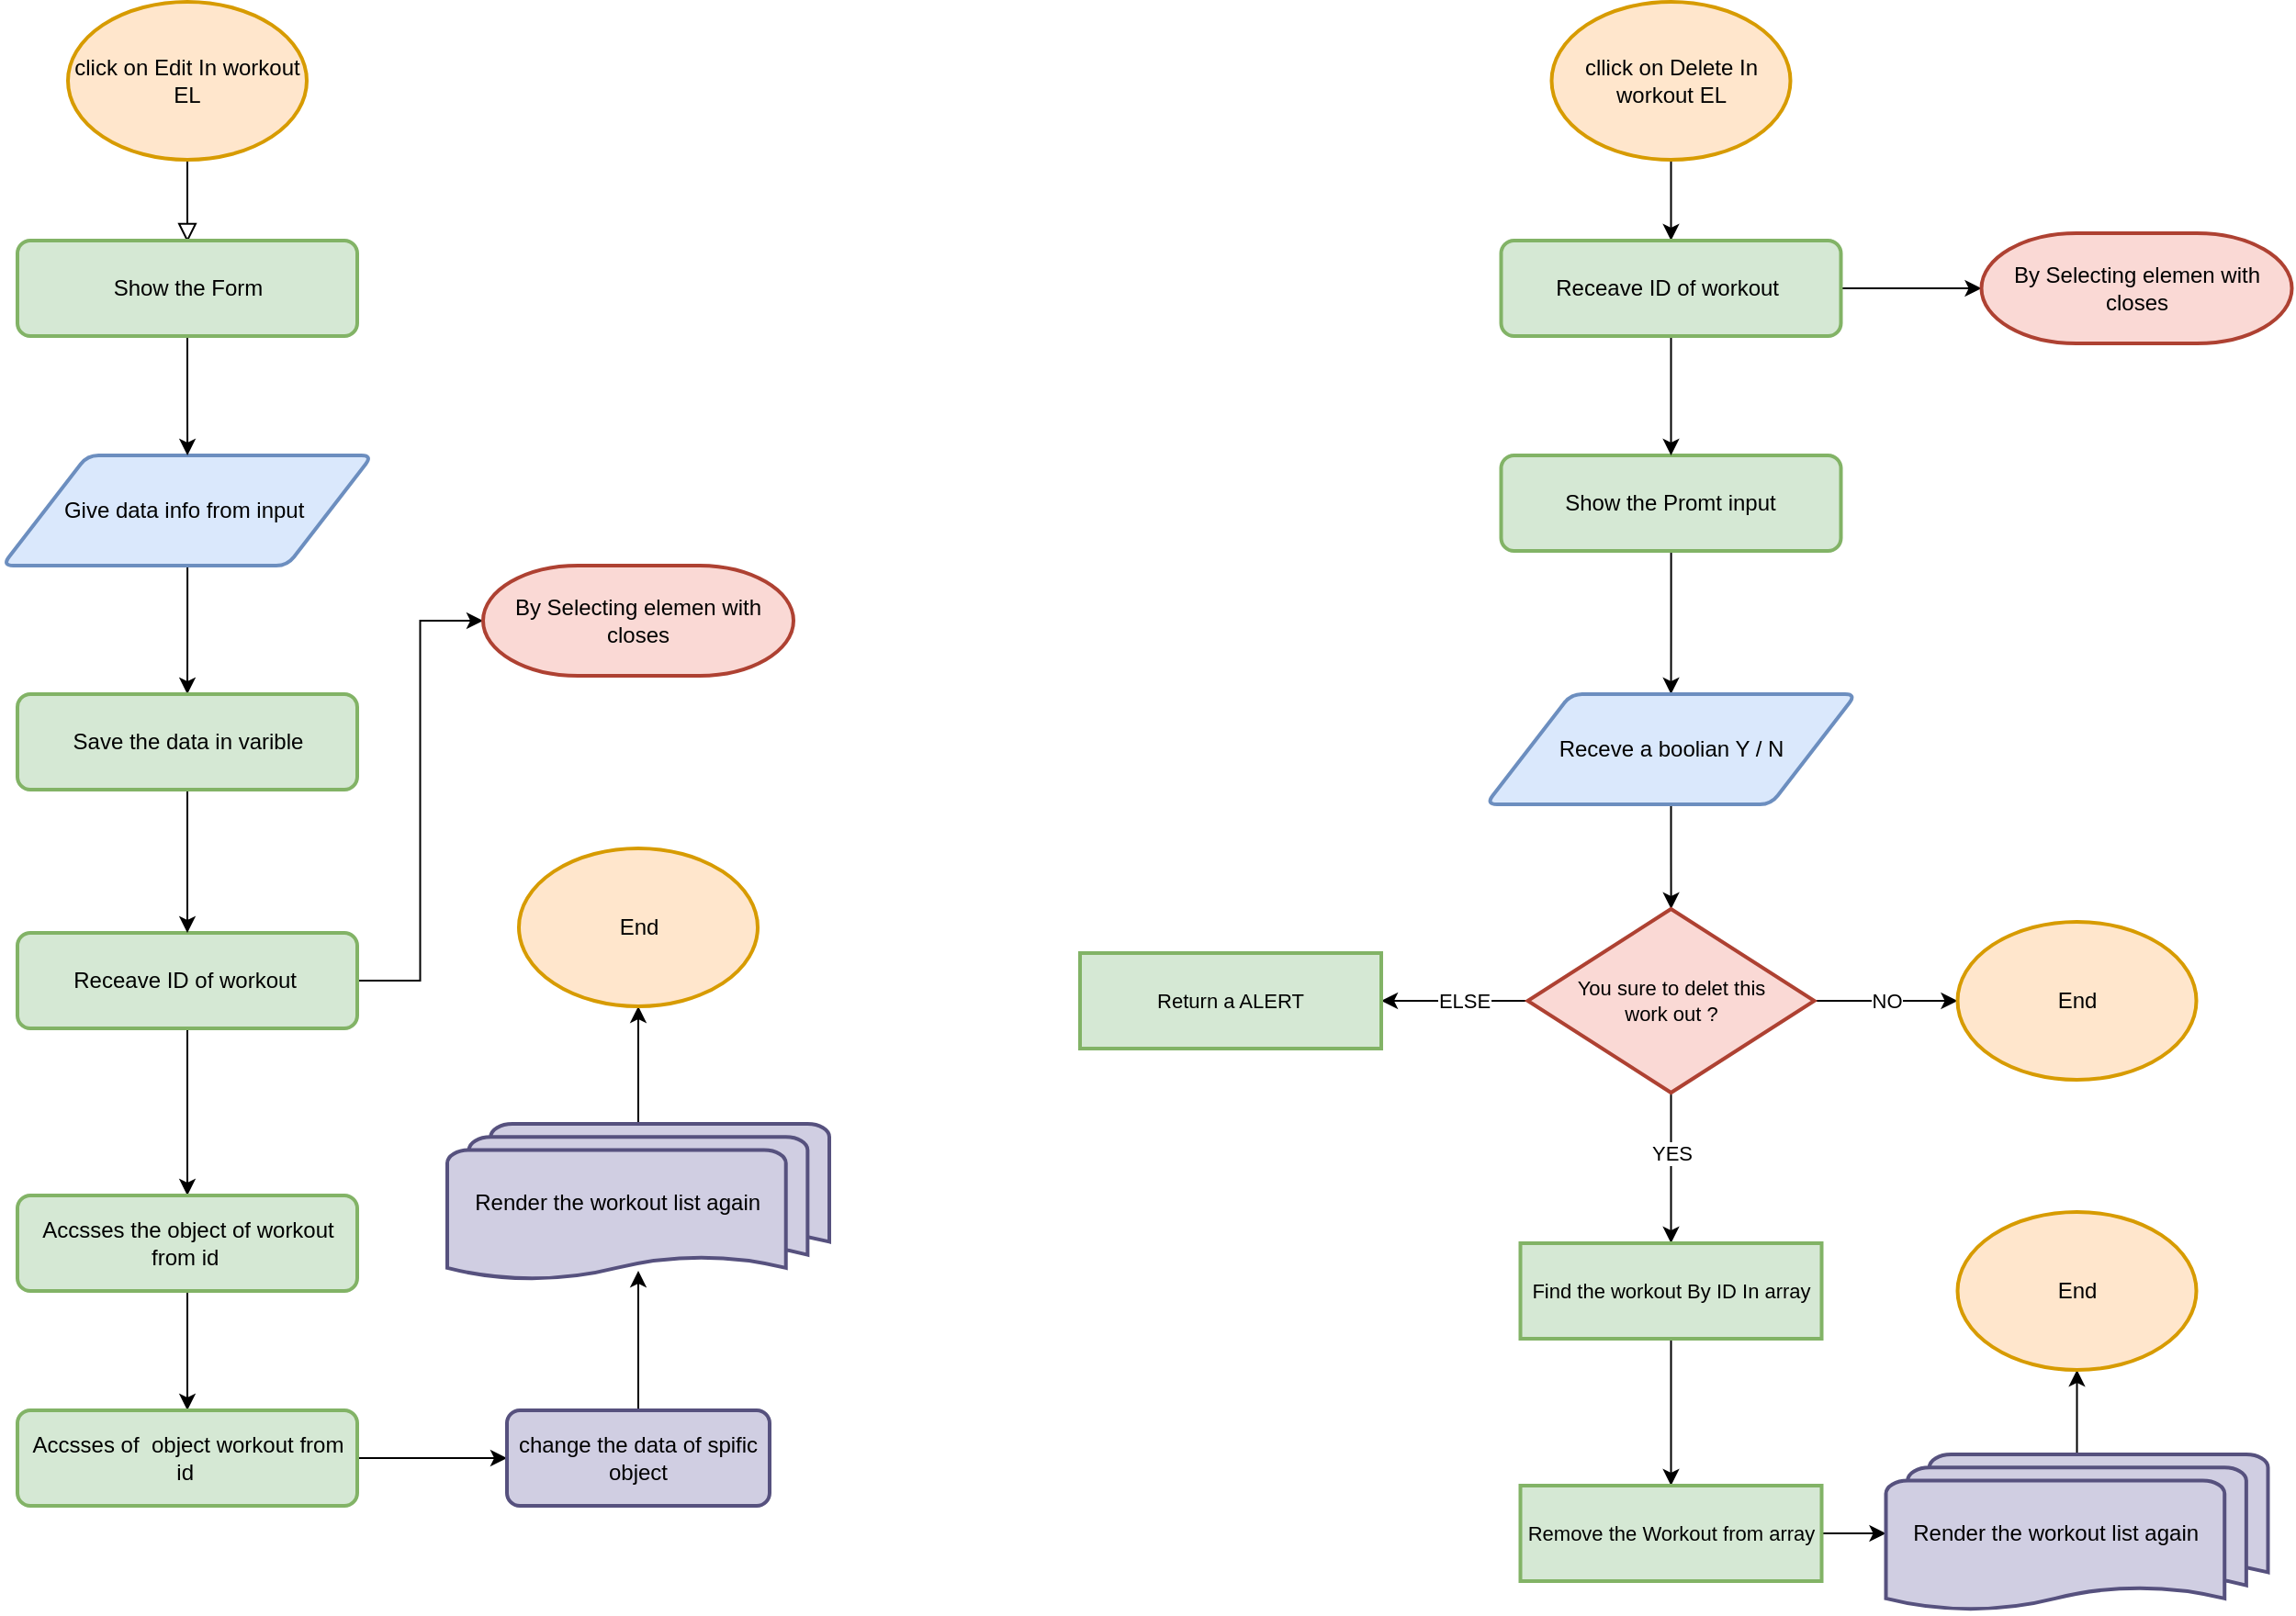 <mxfile version="21.6.1" type="device">
  <diagram id="C5RBs43oDa-KdzZeNtuy" name="Page-1">
    <mxGraphModel dx="1615" dy="955" grid="1" gridSize="13" guides="1" tooltips="1" connect="1" arrows="1" fold="1" page="1" pageScale="1" pageWidth="1500" pageHeight="1000" math="0" shadow="0">
      <root>
        <mxCell id="WIyWlLk6GJQsqaUBKTNV-0" />
        <mxCell id="WIyWlLk6GJQsqaUBKTNV-1" parent="WIyWlLk6GJQsqaUBKTNV-0" />
        <mxCell id="WIyWlLk6GJQsqaUBKTNV-2" value="" style="rounded=0;html=1;jettySize=auto;orthogonalLoop=1;fontSize=11;endArrow=block;endFill=0;endSize=8;strokeWidth=1;shadow=0;labelBackgroundColor=none;edgeStyle=orthogonalEdgeStyle;" parent="WIyWlLk6GJQsqaUBKTNV-1" edge="1">
          <mxGeometry relative="1" as="geometry">
            <mxPoint x="307" y="120" as="sourcePoint" />
            <mxPoint x="307" y="170" as="targetPoint" />
          </mxGeometry>
        </mxCell>
        <mxCell id="MDiRmu7Jy7xwaMgHwh0o-1" value="click on Edit In workout EL" style="strokeWidth=2;html=1;shape=mxgraph.flowchart.start_1;whiteSpace=wrap;fillColor=#ffe6cc;strokeColor=#d79b00;" vertex="1" parent="WIyWlLk6GJQsqaUBKTNV-1">
          <mxGeometry x="242" y="39" width="130" height="86" as="geometry" />
        </mxCell>
        <mxCell id="MDiRmu7Jy7xwaMgHwh0o-17" value="" style="edgeStyle=orthogonalEdgeStyle;rounded=0;orthogonalLoop=1;jettySize=auto;html=1;" edge="1" parent="WIyWlLk6GJQsqaUBKTNV-1" source="MDiRmu7Jy7xwaMgHwh0o-2" target="MDiRmu7Jy7xwaMgHwh0o-16">
          <mxGeometry relative="1" as="geometry" />
        </mxCell>
        <mxCell id="MDiRmu7Jy7xwaMgHwh0o-2" value="Give data info from input&amp;nbsp;" style="shape=parallelogram;html=1;strokeWidth=2;perimeter=parallelogramPerimeter;whiteSpace=wrap;rounded=1;arcSize=12;size=0.23;fillColor=#dae8fc;strokeColor=#6c8ebf;" vertex="1" parent="WIyWlLk6GJQsqaUBKTNV-1">
          <mxGeometry x="206.25" y="286" width="201.5" height="60" as="geometry" />
        </mxCell>
        <mxCell id="MDiRmu7Jy7xwaMgHwh0o-7" value="" style="edgeStyle=orthogonalEdgeStyle;rounded=0;orthogonalLoop=1;jettySize=auto;html=1;" edge="1" parent="WIyWlLk6GJQsqaUBKTNV-1" source="MDiRmu7Jy7xwaMgHwh0o-3" target="MDiRmu7Jy7xwaMgHwh0o-5">
          <mxGeometry relative="1" as="geometry" />
        </mxCell>
        <mxCell id="MDiRmu7Jy7xwaMgHwh0o-35" style="edgeStyle=orthogonalEdgeStyle;shape=connector;rounded=0;orthogonalLoop=1;jettySize=auto;html=1;entryX=0;entryY=0.5;entryDx=0;entryDy=0;entryPerimeter=0;labelBackgroundColor=default;strokeColor=default;fontFamily=Helvetica;fontSize=11;fontColor=default;endArrow=classic;" edge="1" parent="WIyWlLk6GJQsqaUBKTNV-1" source="MDiRmu7Jy7xwaMgHwh0o-3" target="MDiRmu7Jy7xwaMgHwh0o-22">
          <mxGeometry relative="1" as="geometry" />
        </mxCell>
        <mxCell id="MDiRmu7Jy7xwaMgHwh0o-3" value="Receave ID of workout&amp;nbsp;" style="rounded=1;whiteSpace=wrap;html=1;absoluteArcSize=1;arcSize=14;strokeWidth=2;fillColor=#d5e8d4;strokeColor=#82b366;" vertex="1" parent="WIyWlLk6GJQsqaUBKTNV-1">
          <mxGeometry x="214.5" y="546" width="185" height="52" as="geometry" />
        </mxCell>
        <mxCell id="MDiRmu7Jy7xwaMgHwh0o-12" value="" style="edgeStyle=orthogonalEdgeStyle;rounded=0;orthogonalLoop=1;jettySize=auto;html=1;" edge="1" parent="WIyWlLk6GJQsqaUBKTNV-1" source="MDiRmu7Jy7xwaMgHwh0o-5" target="MDiRmu7Jy7xwaMgHwh0o-11">
          <mxGeometry relative="1" as="geometry" />
        </mxCell>
        <mxCell id="MDiRmu7Jy7xwaMgHwh0o-5" value="Accsses the object of workout from id&amp;nbsp;" style="rounded=1;whiteSpace=wrap;html=1;absoluteArcSize=1;arcSize=14;strokeWidth=2;fillColor=#d5e8d4;strokeColor=#82b366;" vertex="1" parent="WIyWlLk6GJQsqaUBKTNV-1">
          <mxGeometry x="214.5" y="689" width="185" height="52" as="geometry" />
        </mxCell>
        <mxCell id="MDiRmu7Jy7xwaMgHwh0o-9" style="edgeStyle=orthogonalEdgeStyle;rounded=0;orthogonalLoop=1;jettySize=auto;html=1;exitX=0.5;exitY=1;exitDx=0;exitDy=0;" edge="1" parent="WIyWlLk6GJQsqaUBKTNV-1" source="MDiRmu7Jy7xwaMgHwh0o-5" target="MDiRmu7Jy7xwaMgHwh0o-5">
          <mxGeometry relative="1" as="geometry" />
        </mxCell>
        <mxCell id="MDiRmu7Jy7xwaMgHwh0o-25" value="" style="edgeStyle=orthogonalEdgeStyle;rounded=0;orthogonalLoop=1;jettySize=auto;html=1;" edge="1" parent="WIyWlLk6GJQsqaUBKTNV-1" source="MDiRmu7Jy7xwaMgHwh0o-11" target="MDiRmu7Jy7xwaMgHwh0o-24">
          <mxGeometry relative="1" as="geometry" />
        </mxCell>
        <mxCell id="MDiRmu7Jy7xwaMgHwh0o-11" value="Accsses of&amp;nbsp; object workout from id&amp;nbsp;" style="rounded=1;whiteSpace=wrap;html=1;absoluteArcSize=1;arcSize=14;strokeWidth=2;fillColor=#d5e8d4;strokeColor=#82b366;" vertex="1" parent="WIyWlLk6GJQsqaUBKTNV-1">
          <mxGeometry x="214.5" y="806" width="185" height="52" as="geometry" />
        </mxCell>
        <mxCell id="MDiRmu7Jy7xwaMgHwh0o-14" value="" style="edgeStyle=orthogonalEdgeStyle;rounded=0;orthogonalLoop=1;jettySize=auto;html=1;" edge="1" parent="WIyWlLk6GJQsqaUBKTNV-1" source="MDiRmu7Jy7xwaMgHwh0o-13" target="MDiRmu7Jy7xwaMgHwh0o-2">
          <mxGeometry relative="1" as="geometry" />
        </mxCell>
        <mxCell id="MDiRmu7Jy7xwaMgHwh0o-13" value="Show the Form" style="rounded=1;whiteSpace=wrap;html=1;absoluteArcSize=1;arcSize=14;strokeWidth=2;fillColor=#d5e8d4;strokeColor=#82b366;" vertex="1" parent="WIyWlLk6GJQsqaUBKTNV-1">
          <mxGeometry x="214.5" y="169" width="185" height="52" as="geometry" />
        </mxCell>
        <mxCell id="MDiRmu7Jy7xwaMgHwh0o-18" value="" style="edgeStyle=orthogonalEdgeStyle;rounded=0;orthogonalLoop=1;jettySize=auto;html=1;" edge="1" parent="WIyWlLk6GJQsqaUBKTNV-1" source="MDiRmu7Jy7xwaMgHwh0o-16" target="MDiRmu7Jy7xwaMgHwh0o-3">
          <mxGeometry relative="1" as="geometry" />
        </mxCell>
        <mxCell id="MDiRmu7Jy7xwaMgHwh0o-16" value="Save the data in varible" style="rounded=1;whiteSpace=wrap;html=1;absoluteArcSize=1;arcSize=14;strokeWidth=2;fillColor=#d5e8d4;strokeColor=#82b366;" vertex="1" parent="WIyWlLk6GJQsqaUBKTNV-1">
          <mxGeometry x="214.5" y="416" width="185" height="52" as="geometry" />
        </mxCell>
        <mxCell id="MDiRmu7Jy7xwaMgHwh0o-22" value="By Selecting elemen with closes" style="strokeWidth=2;html=1;shape=mxgraph.flowchart.terminator;whiteSpace=wrap;fillColor=#fad9d5;strokeColor=#ae4132;" vertex="1" parent="WIyWlLk6GJQsqaUBKTNV-1">
          <mxGeometry x="468" y="346" width="169" height="60" as="geometry" />
        </mxCell>
        <mxCell id="MDiRmu7Jy7xwaMgHwh0o-28" value="" style="edgeStyle=orthogonalEdgeStyle;rounded=0;orthogonalLoop=1;jettySize=auto;html=1;" edge="1" parent="WIyWlLk6GJQsqaUBKTNV-1" source="MDiRmu7Jy7xwaMgHwh0o-24">
          <mxGeometry relative="1" as="geometry">
            <mxPoint x="552.5" y="730" as="targetPoint" />
          </mxGeometry>
        </mxCell>
        <mxCell id="MDiRmu7Jy7xwaMgHwh0o-24" value="change the data of spific object" style="rounded=1;whiteSpace=wrap;html=1;absoluteArcSize=1;arcSize=14;strokeWidth=2;fillColor=#d0cee2;strokeColor=#56517e;" vertex="1" parent="WIyWlLk6GJQsqaUBKTNV-1">
          <mxGeometry x="481" y="806" width="143" height="52" as="geometry" />
        </mxCell>
        <mxCell id="MDiRmu7Jy7xwaMgHwh0o-38" value="" style="edgeStyle=orthogonalEdgeStyle;shape=connector;rounded=0;orthogonalLoop=1;jettySize=auto;html=1;labelBackgroundColor=default;strokeColor=default;fontFamily=Helvetica;fontSize=11;fontColor=default;endArrow=classic;" edge="1" parent="WIyWlLk6GJQsqaUBKTNV-1" source="MDiRmu7Jy7xwaMgHwh0o-29" target="MDiRmu7Jy7xwaMgHwh0o-37">
          <mxGeometry relative="1" as="geometry" />
        </mxCell>
        <mxCell id="MDiRmu7Jy7xwaMgHwh0o-29" value="Render the workout list again&amp;nbsp; &amp;nbsp; &amp;nbsp; &amp;nbsp;" style="strokeWidth=2;html=1;shape=mxgraph.flowchart.multi-document;whiteSpace=wrap;fillColor=#d0cee2;strokeColor=#56517e;" vertex="1" parent="WIyWlLk6GJQsqaUBKTNV-1">
          <mxGeometry x="448.5" y="650" width="208" height="86" as="geometry" />
        </mxCell>
        <mxCell id="MDiRmu7Jy7xwaMgHwh0o-37" value="End" style="strokeWidth=2;html=1;shape=mxgraph.flowchart.start_1;whiteSpace=wrap;fillColor=#ffe6cc;strokeColor=#d79b00;" vertex="1" parent="WIyWlLk6GJQsqaUBKTNV-1">
          <mxGeometry x="487.5" y="500" width="130" height="86" as="geometry" />
        </mxCell>
        <mxCell id="MDiRmu7Jy7xwaMgHwh0o-54" value="" style="edgeStyle=orthogonalEdgeStyle;shape=connector;rounded=0;orthogonalLoop=1;jettySize=auto;html=1;labelBackgroundColor=default;strokeColor=default;fontFamily=Helvetica;fontSize=11;fontColor=default;endArrow=classic;" edge="1" parent="WIyWlLk6GJQsqaUBKTNV-1" source="MDiRmu7Jy7xwaMgHwh0o-39" target="MDiRmu7Jy7xwaMgHwh0o-53">
          <mxGeometry relative="1" as="geometry" />
        </mxCell>
        <mxCell id="MDiRmu7Jy7xwaMgHwh0o-39" value="cllick on Delete In workout EL" style="strokeWidth=2;html=1;shape=mxgraph.flowchart.start_1;whiteSpace=wrap;fillColor=#ffe6cc;strokeColor=#d79b00;" vertex="1" parent="WIyWlLk6GJQsqaUBKTNV-1">
          <mxGeometry x="1049.75" y="39" width="130" height="86" as="geometry" />
        </mxCell>
        <mxCell id="MDiRmu7Jy7xwaMgHwh0o-43" value="" style="edgeStyle=orthogonalEdgeStyle;shape=connector;rounded=0;orthogonalLoop=1;jettySize=auto;html=1;labelBackgroundColor=default;strokeColor=default;fontFamily=Helvetica;fontSize=11;fontColor=default;endArrow=classic;" edge="1" parent="WIyWlLk6GJQsqaUBKTNV-1" source="MDiRmu7Jy7xwaMgHwh0o-40" target="MDiRmu7Jy7xwaMgHwh0o-42">
          <mxGeometry relative="1" as="geometry" />
        </mxCell>
        <mxCell id="MDiRmu7Jy7xwaMgHwh0o-40" value="Show the Promt input" style="rounded=1;whiteSpace=wrap;html=1;absoluteArcSize=1;arcSize=14;strokeWidth=2;fillColor=#d5e8d4;strokeColor=#82b366;" vertex="1" parent="WIyWlLk6GJQsqaUBKTNV-1">
          <mxGeometry x="1022.25" y="286" width="185" height="52" as="geometry" />
        </mxCell>
        <mxCell id="MDiRmu7Jy7xwaMgHwh0o-45" value="" style="edgeStyle=orthogonalEdgeStyle;shape=connector;rounded=0;orthogonalLoop=1;jettySize=auto;html=1;labelBackgroundColor=default;strokeColor=default;fontFamily=Helvetica;fontSize=11;fontColor=default;endArrow=classic;" edge="1" parent="WIyWlLk6GJQsqaUBKTNV-1" source="MDiRmu7Jy7xwaMgHwh0o-42" target="MDiRmu7Jy7xwaMgHwh0o-44">
          <mxGeometry relative="1" as="geometry" />
        </mxCell>
        <mxCell id="MDiRmu7Jy7xwaMgHwh0o-42" value="Receve a boolian Y / N" style="shape=parallelogram;html=1;strokeWidth=2;perimeter=parallelogramPerimeter;whiteSpace=wrap;rounded=1;arcSize=12;size=0.23;fillColor=#dae8fc;strokeColor=#6c8ebf;" vertex="1" parent="WIyWlLk6GJQsqaUBKTNV-1">
          <mxGeometry x="1014" y="416" width="201.5" height="60" as="geometry" />
        </mxCell>
        <mxCell id="MDiRmu7Jy7xwaMgHwh0o-48" value="" style="edgeStyle=orthogonalEdgeStyle;shape=connector;rounded=0;orthogonalLoop=1;jettySize=auto;html=1;labelBackgroundColor=default;strokeColor=default;fontFamily=Helvetica;fontSize=11;fontColor=default;endArrow=classic;" edge="1" parent="WIyWlLk6GJQsqaUBKTNV-1" source="MDiRmu7Jy7xwaMgHwh0o-44" target="MDiRmu7Jy7xwaMgHwh0o-47">
          <mxGeometry relative="1" as="geometry" />
        </mxCell>
        <mxCell id="MDiRmu7Jy7xwaMgHwh0o-49" value="NO" style="edgeLabel;html=1;align=center;verticalAlign=middle;resizable=0;points=[];fontSize=11;fontFamily=Helvetica;fontColor=default;" vertex="1" connectable="0" parent="MDiRmu7Jy7xwaMgHwh0o-48">
          <mxGeometry x="0.324" y="-1" relative="1" as="geometry">
            <mxPoint x="-13" y="-1" as="offset" />
          </mxGeometry>
        </mxCell>
        <mxCell id="MDiRmu7Jy7xwaMgHwh0o-51" value="" style="edgeStyle=orthogonalEdgeStyle;shape=connector;rounded=0;orthogonalLoop=1;jettySize=auto;html=1;labelBackgroundColor=default;strokeColor=default;fontFamily=Helvetica;fontSize=11;fontColor=default;endArrow=classic;" edge="1" parent="WIyWlLk6GJQsqaUBKTNV-1" source="MDiRmu7Jy7xwaMgHwh0o-44" target="MDiRmu7Jy7xwaMgHwh0o-50">
          <mxGeometry relative="1" as="geometry" />
        </mxCell>
        <mxCell id="MDiRmu7Jy7xwaMgHwh0o-52" value="YES" style="edgeLabel;html=1;align=center;verticalAlign=middle;resizable=0;points=[];fontSize=11;fontFamily=Helvetica;fontColor=default;" vertex="1" connectable="0" parent="MDiRmu7Jy7xwaMgHwh0o-51">
          <mxGeometry x="-0.198" relative="1" as="geometry">
            <mxPoint as="offset" />
          </mxGeometry>
        </mxCell>
        <mxCell id="MDiRmu7Jy7xwaMgHwh0o-66" value="" style="edgeStyle=orthogonalEdgeStyle;shape=connector;rounded=0;orthogonalLoop=1;jettySize=auto;html=1;labelBackgroundColor=default;strokeColor=default;fontFamily=Helvetica;fontSize=11;fontColor=default;endArrow=classic;" edge="1" parent="WIyWlLk6GJQsqaUBKTNV-1" source="MDiRmu7Jy7xwaMgHwh0o-44" target="MDiRmu7Jy7xwaMgHwh0o-65">
          <mxGeometry relative="1" as="geometry" />
        </mxCell>
        <mxCell id="MDiRmu7Jy7xwaMgHwh0o-67" value="ELSE" style="edgeLabel;html=1;align=center;verticalAlign=middle;resizable=0;points=[];fontSize=11;fontFamily=Helvetica;fontColor=default;" vertex="1" connectable="0" parent="MDiRmu7Jy7xwaMgHwh0o-66">
          <mxGeometry x="-0.11" relative="1" as="geometry">
            <mxPoint as="offset" />
          </mxGeometry>
        </mxCell>
        <mxCell id="MDiRmu7Jy7xwaMgHwh0o-44" value="You sure to delet this &lt;br&gt;work out ?" style="strokeWidth=2;html=1;shape=mxgraph.flowchart.decision;whiteSpace=wrap;fontFamily=Helvetica;fontSize=11;fillColor=#fad9d5;strokeColor=#ae4132;" vertex="1" parent="WIyWlLk6GJQsqaUBKTNV-1">
          <mxGeometry x="1036.75" y="533" width="156" height="100" as="geometry" />
        </mxCell>
        <mxCell id="MDiRmu7Jy7xwaMgHwh0o-47" value="End" style="strokeWidth=2;html=1;shape=mxgraph.flowchart.start_1;whiteSpace=wrap;fillColor=#ffe6cc;strokeColor=#d79b00;" vertex="1" parent="WIyWlLk6GJQsqaUBKTNV-1">
          <mxGeometry x="1270.75" y="540" width="130" height="86" as="geometry" />
        </mxCell>
        <mxCell id="MDiRmu7Jy7xwaMgHwh0o-60" value="" style="edgeStyle=orthogonalEdgeStyle;shape=connector;rounded=0;orthogonalLoop=1;jettySize=auto;html=1;labelBackgroundColor=default;strokeColor=default;fontFamily=Helvetica;fontSize=11;fontColor=default;endArrow=classic;" edge="1" parent="WIyWlLk6GJQsqaUBKTNV-1" source="MDiRmu7Jy7xwaMgHwh0o-50" target="MDiRmu7Jy7xwaMgHwh0o-59">
          <mxGeometry relative="1" as="geometry" />
        </mxCell>
        <mxCell id="MDiRmu7Jy7xwaMgHwh0o-50" value="Find the workout By ID In array" style="whiteSpace=wrap;html=1;fontSize=11;fillColor=#d5e8d4;strokeColor=#82b366;strokeWidth=2;" vertex="1" parent="WIyWlLk6GJQsqaUBKTNV-1">
          <mxGeometry x="1032.75" y="715" width="164" height="52" as="geometry" />
        </mxCell>
        <mxCell id="MDiRmu7Jy7xwaMgHwh0o-56" value="" style="edgeStyle=orthogonalEdgeStyle;shape=connector;rounded=0;orthogonalLoop=1;jettySize=auto;html=1;labelBackgroundColor=default;strokeColor=default;fontFamily=Helvetica;fontSize=11;fontColor=default;endArrow=classic;" edge="1" parent="WIyWlLk6GJQsqaUBKTNV-1" source="MDiRmu7Jy7xwaMgHwh0o-53" target="MDiRmu7Jy7xwaMgHwh0o-55">
          <mxGeometry relative="1" as="geometry" />
        </mxCell>
        <mxCell id="MDiRmu7Jy7xwaMgHwh0o-57" value="" style="edgeStyle=orthogonalEdgeStyle;shape=connector;rounded=0;orthogonalLoop=1;jettySize=auto;html=1;labelBackgroundColor=default;strokeColor=default;fontFamily=Helvetica;fontSize=11;fontColor=default;endArrow=classic;" edge="1" parent="WIyWlLk6GJQsqaUBKTNV-1" source="MDiRmu7Jy7xwaMgHwh0o-53" target="MDiRmu7Jy7xwaMgHwh0o-40">
          <mxGeometry relative="1" as="geometry" />
        </mxCell>
        <mxCell id="MDiRmu7Jy7xwaMgHwh0o-53" value="Receave ID of workout&amp;nbsp;" style="rounded=1;whiteSpace=wrap;html=1;absoluteArcSize=1;arcSize=14;strokeWidth=2;fillColor=#d5e8d4;strokeColor=#82b366;" vertex="1" parent="WIyWlLk6GJQsqaUBKTNV-1">
          <mxGeometry x="1022.25" y="169" width="185" height="52" as="geometry" />
        </mxCell>
        <mxCell id="MDiRmu7Jy7xwaMgHwh0o-55" value="By Selecting elemen with closes" style="strokeWidth=2;html=1;shape=mxgraph.flowchart.terminator;whiteSpace=wrap;fillColor=#fad9d5;strokeColor=#ae4132;" vertex="1" parent="WIyWlLk6GJQsqaUBKTNV-1">
          <mxGeometry x="1283.75" y="165" width="169" height="60" as="geometry" />
        </mxCell>
        <mxCell id="MDiRmu7Jy7xwaMgHwh0o-62" value="" style="edgeStyle=orthogonalEdgeStyle;shape=connector;rounded=0;orthogonalLoop=1;jettySize=auto;html=1;labelBackgroundColor=default;strokeColor=default;fontFamily=Helvetica;fontSize=11;fontColor=default;endArrow=classic;" edge="1" parent="WIyWlLk6GJQsqaUBKTNV-1" source="MDiRmu7Jy7xwaMgHwh0o-59" target="MDiRmu7Jy7xwaMgHwh0o-61">
          <mxGeometry relative="1" as="geometry" />
        </mxCell>
        <mxCell id="MDiRmu7Jy7xwaMgHwh0o-59" value="Remove the Workout from array" style="whiteSpace=wrap;html=1;fontSize=11;fillColor=#d5e8d4;strokeColor=#82b366;strokeWidth=2;" vertex="1" parent="WIyWlLk6GJQsqaUBKTNV-1">
          <mxGeometry x="1032.75" y="847" width="164" height="52" as="geometry" />
        </mxCell>
        <mxCell id="MDiRmu7Jy7xwaMgHwh0o-64" value="" style="edgeStyle=orthogonalEdgeStyle;shape=connector;rounded=0;orthogonalLoop=1;jettySize=auto;html=1;labelBackgroundColor=default;strokeColor=default;fontFamily=Helvetica;fontSize=11;fontColor=default;endArrow=classic;" edge="1" parent="WIyWlLk6GJQsqaUBKTNV-1" source="MDiRmu7Jy7xwaMgHwh0o-61" target="MDiRmu7Jy7xwaMgHwh0o-63">
          <mxGeometry relative="1" as="geometry" />
        </mxCell>
        <mxCell id="MDiRmu7Jy7xwaMgHwh0o-61" value="Render the workout list again&amp;nbsp; &amp;nbsp; &amp;nbsp; &amp;nbsp;" style="strokeWidth=2;html=1;shape=mxgraph.flowchart.multi-document;whiteSpace=wrap;fillColor=#d0cee2;strokeColor=#56517e;" vertex="1" parent="WIyWlLk6GJQsqaUBKTNV-1">
          <mxGeometry x="1231.75" y="830" width="208" height="86" as="geometry" />
        </mxCell>
        <mxCell id="MDiRmu7Jy7xwaMgHwh0o-63" value="End" style="strokeWidth=2;html=1;shape=mxgraph.flowchart.start_1;whiteSpace=wrap;fillColor=#ffe6cc;strokeColor=#d79b00;" vertex="1" parent="WIyWlLk6GJQsqaUBKTNV-1">
          <mxGeometry x="1270.75" y="698" width="130" height="86" as="geometry" />
        </mxCell>
        <mxCell id="MDiRmu7Jy7xwaMgHwh0o-65" value="Return a ALERT" style="whiteSpace=wrap;html=1;fontSize=11;fillColor=#d5e8d4;strokeColor=#82b366;strokeWidth=2;" vertex="1" parent="WIyWlLk6GJQsqaUBKTNV-1">
          <mxGeometry x="793" y="557" width="164" height="52" as="geometry" />
        </mxCell>
      </root>
    </mxGraphModel>
  </diagram>
</mxfile>
